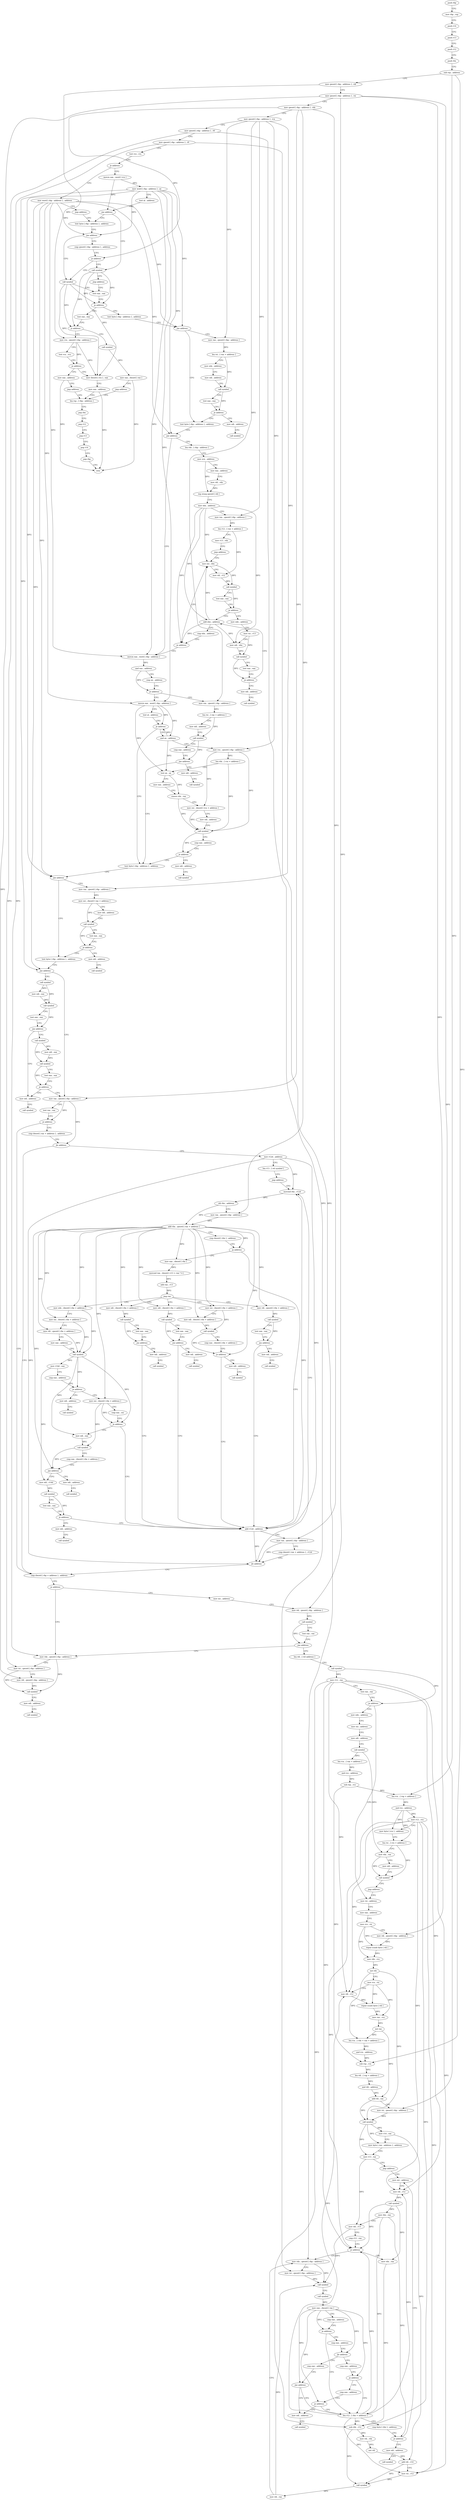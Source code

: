 digraph "func" {
"208084" [label = "push rbp" ]
"208085" [label = "mov rbp , rsp" ]
"208088" [label = "push r14" ]
"208090" [label = "push r13" ]
"208092" [label = "push r12" ]
"208094" [label = "push rbx" ]
"208095" [label = "sub rsp , address" ]
"208102" [label = "mov qword [ rbp - address ] , rdi" ]
"208109" [label = "mov qword [ rbp - address ] , rsi" ]
"208116" [label = "mov qword [ rbp - address ] , rdx" ]
"208123" [label = "mov qword [ rbp - address ] , rcx" ]
"208130" [label = "mov qword [ rbp - address ] , r8" ]
"208137" [label = "mov qword [ rbp - address ] , r9" ]
"208144" [label = "test rcx , rcx" ]
"208147" [label = "je address" ]
"208231" [label = "mov word [ rbp - address ] , address" ]
"208149" [label = "movzx eax , word [ rcx ]" ]
"208240" [label = "jmp address" ]
"208163" [label = "test byte [ rbp - address ] , address" ]
"208152" [label = "mov word [ rbp - address ] , ax" ]
"208159" [label = "test al , address" ]
"208161" [label = "jne address" ]
"208242" [label = "call symbol" ]
"208170" [label = "jne address" ]
"208182" [label = "call symbol" ]
"208172" [label = "cmp qword [ rbp - address ] , address" ]
"208247" [label = "jmp address" ]
"208187" [label = "test eax , eax" ]
"208180" [label = "je address" ]
"208189" [label = "je address" ]
"208258" [label = "test byte [ rbp - address ] , address" ]
"208191" [label = "test eax , eax" ]
"208265" [label = "jne address" ]
"208440" [label = "mov rax , qword [ rbp - address ]" ]
"208271" [label = "test byte [ rbp - address ] , address" ]
"208193" [label = "js address" ]
"208249" [label = "call symbol" ]
"208195" [label = "mov rcx , qword [ rbp - address ]" ]
"208447" [label = "lea rsi , [ rax + address ]" ]
"208454" [label = "mov edx , address" ]
"208459" [label = "mov edi , address" ]
"208464" [label = "call symbol" ]
"208469" [label = "test eax , eax" ]
"208471" [label = "je address" ]
"208477" [label = "mov edi , address" ]
"208278" [label = "jne address" ]
"208487" [label = "lea rdx , [ rbp - address ]" ]
"208284" [label = "movzx eax , word [ rbp - address ]" ]
"208254" [label = "mov eax , dword [ rax ]" ]
"208256" [label = "jmp address" ]
"208218" [label = "lea rsp , [ rbp - address ]" ]
"208202" [label = "test rcx , rcx" ]
"208205" [label = "je address" ]
"209355" [label = "mov eax , address" ]
"208211" [label = "mov dword [ rcx ] , eax" ]
"208482" [label = "call symbol" ]
"208494" [label = "mov ecx , address" ]
"208499" [label = "mov eax , address" ]
"208504" [label = "mov rdi , rdx" ]
"208507" [label = "rep stosq qword [ rdi ]" ]
"208510" [label = "mov ebx , address" ]
"208515" [label = "mov rax , qword [ rbp - address ]" ]
"208522" [label = "lea r12 , [ rax + address ]" ]
"208526" [label = "mov r13 , rdx" ]
"208529" [label = "jmp address" ]
"208543" [label = "mov esi , ebx" ]
"208291" [label = "and eax , address" ]
"208294" [label = "cmp ax , address" ]
"208298" [label = "je address" ]
"208586" [label = "mov rax , qword [ rbp - address ]" ]
"208304" [label = "movzx eax , word [ rbp - address ]" ]
"208222" [label = "pop rbx" ]
"208223" [label = "pop r12" ]
"208225" [label = "pop r13" ]
"208227" [label = "pop r14" ]
"208229" [label = "pop rbp" ]
"208230" [label = "retn" ]
"209360" [label = "jmp address" ]
"208213" [label = "mov eax , address" ]
"208545" [label = "mov rdi , r12" ]
"208548" [label = "call symbol" ]
"208553" [label = "test eax , eax" ]
"208555" [label = "je address" ]
"208531" [label = "add ebx , address" ]
"208557" [label = "mov edx , address" ]
"208593" [label = "lea rsi , [ rax + address ]" ]
"208600" [label = "mov edi , address" ]
"208605" [label = "call symbol" ]
"208610" [label = "cmp eax , address" ]
"208613" [label = "jne address" ]
"208370" [label = "test byte [ rbp - address ] , address" ]
"208619" [label = "mov edi , address" ]
"208311" [label = "test al , address" ]
"208313" [label = "je address" ]
"208315" [label = "and ax , address" ]
"208534" [label = "cmp ebx , address" ]
"208537" [label = "je address" ]
"208562" [label = "mov rsi , r13" ]
"208565" [label = "mov edi , ebx" ]
"208567" [label = "call symbol" ]
"208572" [label = "test eax , eax" ]
"208574" [label = "je address" ]
"208576" [label = "mov edi , address" ]
"208377" [label = "jne address" ]
"208639" [label = "mov rax , qword [ rbp - address ]" ]
"208383" [label = "test byte [ rbp - address ] , address" ]
"208624" [label = "call symbol" ]
"208319" [label = "mov rcx , qword [ rbp - address ]" ]
"208326" [label = "lea rdx , [ rcx + address ]" ]
"208333" [label = "test ax , ax" ]
"208336" [label = "mov eax , address" ]
"208341" [label = "cmove rdx , rax" ]
"208345" [label = "mov esi , dword [ rcx + address ]" ]
"208351" [label = "mov edi , address" ]
"208356" [label = "call symbol" ]
"208361" [label = "cmp eax , address" ]
"208364" [label = "je address" ]
"208629" [label = "mov edi , address" ]
"208581" [label = "call symbol" ]
"208646" [label = "mov esi , dword [ rax + address ]" ]
"208649" [label = "mov edi , address" ]
"208654" [label = "call symbol" ]
"208659" [label = "test eax , eax" ]
"208661" [label = "je address" ]
"208667" [label = "mov edi , address" ]
"208390" [label = "jne address" ]
"208677" [label = "call symbol" ]
"208396" [label = "mov rax , qword [ rbp - address ]" ]
"208634" [label = "call symbol" ]
"208672" [label = "call symbol" ]
"208682" [label = "mov edi , eax" ]
"208684" [label = "call symbol" ]
"208689" [label = "test eax , eax" ]
"208691" [label = "jne address" ]
"208713" [label = "mov edi , address" ]
"208693" [label = "call symbol" ]
"208403" [label = "test rax , rax" ]
"208406" [label = "je address" ]
"208973" [label = "cmp dword [ rbp + address ] , address" ]
"208412" [label = "cmp dword [ rax + address ] , address" ]
"208718" [label = "call symbol" ]
"208698" [label = "mov edi , eax" ]
"208700" [label = "call symbol" ]
"208705" [label = "test eax , eax" ]
"208707" [label = "je address" ]
"208977" [label = "je address" ]
"209121" [label = "mov rdx , qword [ rbp - address ]" ]
"208983" [label = "mov esi , address" ]
"208416" [label = "jle address" ]
"208422" [label = "mov r12d , address" ]
"209128" [label = "mov rsi , qword [ rbp - address ]" ]
"209135" [label = "mov rdi , qword [ rbp - address ]" ]
"209142" [label = "call symbol" ]
"209147" [label = "mov edi , address" ]
"209152" [label = "call symbol" ]
"208988" [label = "mov rdi , qword [ rbp - address ]" ]
"208995" [label = "call symbol" ]
"209000" [label = "test rax , rax" ]
"209003" [label = "jne address" ]
"209005" [label = "lea rdi , [ rel address ]" ]
"208428" [label = "lea r13 , [ rel symbol ]" ]
"208435" [label = "jmp address" ]
"208756" [label = "movsxd rbx , r12d" ]
"209012" [label = "call symbol" ]
"209017" [label = "mov r12 , rax" ]
"209020" [label = "test rax , rax" ]
"209023" [label = "je address" ]
"209157" [label = "mov edx , address" ]
"209029" [label = "mov rsi , address" ]
"208759" [label = "shl rbx , address" ]
"208763" [label = "mov rax , qword [ rbp - address ]" ]
"208770" [label = "add rbx , qword [ rax + address ]" ]
"208774" [label = "cmp dword [ rbx ] , address" ]
"208777" [label = "ja address" ]
"208735" [label = "add r12d , address" ]
"208779" [label = "mov eax , dword [ rbx ]" ]
"209162" [label = "mov esi , address" ]
"209167" [label = "mov edi , address" ]
"209172" [label = "call symbol" ]
"209177" [label = "lea rcx , [ rax + address ]" ]
"209181" [label = "and rcx , address" ]
"209185" [label = "sub rsp , rcx" ]
"209188" [label = "lea rcx , [ rsp + address ]" ]
"209193" [label = "and rcx , address" ]
"209197" [label = "mov r12 , rcx" ]
"209200" [label = "mov byte [ rcx ] , address" ]
"209203" [label = "lea rsi , [ rcx + address ]" ]
"209207" [label = "mov rdx , rax" ]
"209210" [label = "mov edi , address" ]
"209215" [label = "call symbol" ]
"209220" [label = "jmp address" ]
"209036" [label = "mov eax , address" ]
"209041" [label = "mov rcx , rsi" ]
"209044" [label = "mov rdi , qword [ rbp - address ]" ]
"209051" [label = "repne scasb byte [ rdi ]" ]
"209053" [label = "mov rdx , rcx" ]
"209056" [label = "not rdx" ]
"209059" [label = "mov rcx , rsi" ]
"209062" [label = "mov rdi , r12" ]
"209065" [label = "repne scasb byte [ rdi ]" ]
"209067" [label = "mov rax , rcx" ]
"209070" [label = "not rax" ]
"209073" [label = "lea rcx , [ rdx + rax + address ]" ]
"209078" [label = "and rcx , address" ]
"209082" [label = "sub rsp , rcx" ]
"209085" [label = "lea rdi , [ rsp + address ]" ]
"209090" [label = "and rdi , address" ]
"209094" [label = "add rdi , rax" ]
"209097" [label = "mov rsi , qword [ rbp - address ]" ]
"209104" [label = "call symbol" ]
"209109" [label = "mov r14 , rax" ]
"209112" [label = "mov byte [ rax - address ] , address" ]
"209116" [label = "mov r13 , rax" ]
"209119" [label = "jmp address" ]
"209239" [label = "mov esi , address" ]
"208739" [label = "mov rax , qword [ rbp - address ]" ]
"208746" [label = "cmp dword [ rax + address ] , r12d" ]
"208750" [label = "jle address" ]
"208781" [label = "movsxd rax , dword [ r13 + rax * 4 ]" ]
"208786" [label = "add rax , r13" ]
"208789" [label = "jmp rax" ]
"208723" [label = "mov edi , dword [ rbx + address ]" ]
"208801" [label = "mov edx , dword [ rbx + address ]" ]
"208890" [label = "mov esi , dword [ rbx + address ]" ]
"208920" [label = "mov rdi , qword [ rbx + address ]" ]
"208947" [label = "mov edi , dword [ rbx + address ]" ]
"209244" [label = "mov rdi , r12" ]
"209247" [label = "call symbol" ]
"209252" [label = "mov rbx , rax" ]
"209255" [label = "mov rdi , r13" ]
"209258" [label = "cmp r12 , rax" ]
"209261" [label = "je address" ]
"209289" [label = "mov rdx , qword [ rbp - address ]" ]
"209263" [label = "mov rdx , rax" ]
"208726" [label = "call symbol" ]
"208731" [label = "test eax , eax" ]
"208733" [label = "jne address" ]
"208791" [label = "mov edi , address" ]
"208804" [label = "mov esi , dword [ rbx + address ]" ]
"208807" [label = "mov rdi , qword [ rbx + address ]" ]
"208811" [label = "mov eax , address" ]
"208816" [label = "call symbol" ]
"208821" [label = "mov r14d , eax" ]
"208824" [label = "cmp eax , address" ]
"208827" [label = "je address" ]
"208870" [label = "mov edi , address" ]
"208829" [label = "mov esi , dword [ rbx + address ]" ]
"208893" [label = "mov edi , dword [ rbx + address ]" ]
"208896" [label = "call symbol" ]
"208901" [label = "cmp eax , dword [ rbx + address ]" ]
"208904" [label = "je address" ]
"208910" [label = "mov edi , address" ]
"208924" [label = "call symbol" ]
"208929" [label = "test eax , eax" ]
"208931" [label = "jns address" ]
"208937" [label = "mov edi , address" ]
"208950" [label = "call symbol" ]
"208955" [label = "test eax , eax" ]
"208957" [label = "jns address" ]
"208963" [label = "mov edi , address" ]
"209296" [label = "mov rsi , qword [ rbp - address ]" ]
"209303" [label = "call symbol" ]
"209308" [label = "call symbol" ]
"209313" [label = "mov eax , dword [ rax ]" ]
"209315" [label = "cmp eax , address" ]
"209318" [label = "je address" ]
"209230" [label = "lea r12 , [ rbx + address ]" ]
"209320" [label = "cmp eax , address" ]
"209266" [label = "sub rdx , r12" ]
"209269" [label = "mov rdi , rdx" ]
"209272" [label = "not rdi" ]
"209275" [label = "add rdi , r14" ]
"209278" [label = "mov rsi , r12" ]
"209281" [label = "call symbol" ]
"209286" [label = "mov rdi , rax" ]
"208796" [label = "call symbol" ]
"208875" [label = "call symbol" ]
"208832" [label = "cmp eax , esi" ]
"208834" [label = "je address" ]
"208836" [label = "mov edi , eax" ]
"208915" [label = "call symbol" ]
"208942" [label = "call symbol" ]
"208968" [label = "call symbol" ]
"209234" [label = "cmp byte [ rbx ] , address" ]
"209237" [label = "je address" ]
"209345" [label = "mov edi , address" ]
"209323" [label = "jle address" ]
"209225" [label = "cmp eax , address" ]
"209325" [label = "cmp eax , address" ]
"208838" [label = "call symbol" ]
"208843" [label = "cmp eax , dword [ rbx + address ]" ]
"208846" [label = "jne address" ]
"208880" [label = "mov edi , address" ]
"208848" [label = "mov edi , r14d" ]
"209350" [label = "call symbol" ]
"209228" [label = "jne address" ]
"209335" [label = "mov edi , address" ]
"209328" [label = "je address" ]
"209330" [label = "cmp eax , address" ]
"208885" [label = "call symbol" ]
"208851" [label = "call symbol" ]
"208856" [label = "test eax , eax" ]
"208858" [label = "je address" ]
"208860" [label = "mov edi , address" ]
"209340" [label = "call symbol" ]
"209333" [label = "je address" ]
"208865" [label = "call symbol" ]
"208084" -> "208085" [ label = "CFG" ]
"208085" -> "208088" [ label = "CFG" ]
"208088" -> "208090" [ label = "CFG" ]
"208090" -> "208092" [ label = "CFG" ]
"208092" -> "208094" [ label = "CFG" ]
"208094" -> "208095" [ label = "CFG" ]
"208095" -> "208102" [ label = "CFG" ]
"208095" -> "209188" [ label = "DFG" ]
"208095" -> "209082" [ label = "DFG" ]
"208102" -> "208109" [ label = "CFG" ]
"208102" -> "208195" [ label = "DFG" ]
"208109" -> "208116" [ label = "CFG" ]
"208109" -> "209135" [ label = "DFG" ]
"208109" -> "208988" [ label = "DFG" ]
"208109" -> "209044" [ label = "DFG" ]
"208109" -> "209097" [ label = "DFG" ]
"208116" -> "208123" [ label = "CFG" ]
"208116" -> "208180" [ label = "DFG" ]
"208116" -> "208396" [ label = "DFG" ]
"208116" -> "208763" [ label = "DFG" ]
"208116" -> "208739" [ label = "DFG" ]
"208123" -> "208130" [ label = "CFG" ]
"208123" -> "208440" [ label = "DFG" ]
"208123" -> "208586" [ label = "DFG" ]
"208123" -> "208515" [ label = "DFG" ]
"208123" -> "208319" [ label = "DFG" ]
"208123" -> "208639" [ label = "DFG" ]
"208130" -> "208137" [ label = "CFG" ]
"208130" -> "209128" [ label = "DFG" ]
"208130" -> "209296" [ label = "DFG" ]
"208137" -> "208144" [ label = "CFG" ]
"208137" -> "209121" [ label = "DFG" ]
"208137" -> "209289" [ label = "DFG" ]
"208144" -> "208147" [ label = "CFG" ]
"208147" -> "208231" [ label = "CFG" ]
"208147" -> "208149" [ label = "CFG" ]
"208231" -> "208240" [ label = "CFG" ]
"208231" -> "208170" [ label = "DFG" ]
"208231" -> "208265" [ label = "DFG" ]
"208231" -> "208278" [ label = "DFG" ]
"208231" -> "208284" [ label = "DFG" ]
"208231" -> "208304" [ label = "DFG" ]
"208231" -> "208377" [ label = "DFG" ]
"208231" -> "208390" [ label = "DFG" ]
"208149" -> "208152" [ label = "DFG" ]
"208149" -> "208161" [ label = "DFG" ]
"208240" -> "208163" [ label = "CFG" ]
"208163" -> "208170" [ label = "CFG" ]
"208152" -> "208159" [ label = "CFG" ]
"208152" -> "208170" [ label = "DFG" ]
"208152" -> "208265" [ label = "DFG" ]
"208152" -> "208278" [ label = "DFG" ]
"208152" -> "208284" [ label = "DFG" ]
"208152" -> "208304" [ label = "DFG" ]
"208152" -> "208377" [ label = "DFG" ]
"208152" -> "208390" [ label = "DFG" ]
"208159" -> "208161" [ label = "CFG" ]
"208161" -> "208242" [ label = "CFG" ]
"208161" -> "208163" [ label = "CFG" ]
"208242" -> "208247" [ label = "CFG" ]
"208242" -> "208189" [ label = "DFG" ]
"208242" -> "208193" [ label = "DFG" ]
"208242" -> "208211" [ label = "DFG" ]
"208170" -> "208182" [ label = "CFG" ]
"208170" -> "208172" [ label = "CFG" ]
"208182" -> "208187" [ label = "CFG" ]
"208182" -> "208189" [ label = "DFG" ]
"208182" -> "208193" [ label = "DFG" ]
"208182" -> "208211" [ label = "DFG" ]
"208172" -> "208180" [ label = "CFG" ]
"208247" -> "208187" [ label = "CFG" ]
"208187" -> "208189" [ label = "CFG" ]
"208180" -> "208242" [ label = "CFG" ]
"208180" -> "208182" [ label = "CFG" ]
"208189" -> "208258" [ label = "CFG" ]
"208189" -> "208191" [ label = "CFG" ]
"208258" -> "208265" [ label = "CFG" ]
"208191" -> "208193" [ label = "CFG" ]
"208265" -> "208440" [ label = "CFG" ]
"208265" -> "208271" [ label = "CFG" ]
"208440" -> "208447" [ label = "DFG" ]
"208271" -> "208278" [ label = "CFG" ]
"208193" -> "208249" [ label = "CFG" ]
"208193" -> "208195" [ label = "CFG" ]
"208249" -> "208254" [ label = "DFG" ]
"208195" -> "208202" [ label = "CFG" ]
"208195" -> "208205" [ label = "DFG" ]
"208195" -> "208211" [ label = "DFG" ]
"208447" -> "208454" [ label = "CFG" ]
"208447" -> "208464" [ label = "DFG" ]
"208454" -> "208459" [ label = "CFG" ]
"208459" -> "208464" [ label = "CFG" ]
"208464" -> "208469" [ label = "CFG" ]
"208464" -> "208471" [ label = "DFG" ]
"208469" -> "208471" [ label = "CFG" ]
"208471" -> "208271" [ label = "CFG" ]
"208471" -> "208477" [ label = "CFG" ]
"208477" -> "208482" [ label = "CFG" ]
"208278" -> "208487" [ label = "CFG" ]
"208278" -> "208284" [ label = "CFG" ]
"208487" -> "208494" [ label = "CFG" ]
"208284" -> "208291" [ label = "DFG" ]
"208254" -> "208256" [ label = "CFG" ]
"208254" -> "208230" [ label = "DFG" ]
"208256" -> "208218" [ label = "CFG" ]
"208218" -> "208222" [ label = "CFG" ]
"208202" -> "208205" [ label = "CFG" ]
"208205" -> "209355" [ label = "CFG" ]
"208205" -> "208211" [ label = "CFG" ]
"209355" -> "209360" [ label = "CFG" ]
"209355" -> "208230" [ label = "DFG" ]
"208211" -> "208213" [ label = "CFG" ]
"208494" -> "208499" [ label = "CFG" ]
"208494" -> "208507" [ label = "DFG" ]
"208499" -> "208504" [ label = "CFG" ]
"208504" -> "208507" [ label = "DFG" ]
"208507" -> "208510" [ label = "CFG" ]
"208510" -> "208515" [ label = "CFG" ]
"208510" -> "208543" [ label = "DFG" ]
"208510" -> "208531" [ label = "DFG" ]
"208510" -> "208537" [ label = "DFG" ]
"208510" -> "208565" [ label = "DFG" ]
"208515" -> "208522" [ label = "DFG" ]
"208522" -> "208526" [ label = "CFG" ]
"208522" -> "208545" [ label = "DFG" ]
"208526" -> "208529" [ label = "CFG" ]
"208529" -> "208543" [ label = "CFG" ]
"208543" -> "208545" [ label = "CFG" ]
"208543" -> "208548" [ label = "DFG" ]
"208291" -> "208294" [ label = "CFG" ]
"208291" -> "208298" [ label = "DFG" ]
"208294" -> "208298" [ label = "CFG" ]
"208298" -> "208586" [ label = "CFG" ]
"208298" -> "208304" [ label = "CFG" ]
"208586" -> "208593" [ label = "DFG" ]
"208304" -> "208311" [ label = "CFG" ]
"208304" -> "208313" [ label = "DFG" ]
"208304" -> "208315" [ label = "DFG" ]
"208304" -> "208333" [ label = "DFG" ]
"208222" -> "208223" [ label = "CFG" ]
"208223" -> "208225" [ label = "CFG" ]
"208225" -> "208227" [ label = "CFG" ]
"208227" -> "208229" [ label = "CFG" ]
"208229" -> "208230" [ label = "CFG" ]
"209360" -> "208218" [ label = "CFG" ]
"208213" -> "208218" [ label = "CFG" ]
"208213" -> "208230" [ label = "DFG" ]
"208545" -> "208548" [ label = "DFG" ]
"208548" -> "208553" [ label = "CFG" ]
"208548" -> "208555" [ label = "DFG" ]
"208553" -> "208555" [ label = "CFG" ]
"208555" -> "208531" [ label = "CFG" ]
"208555" -> "208557" [ label = "CFG" ]
"208531" -> "208534" [ label = "CFG" ]
"208531" -> "208543" [ label = "DFG" ]
"208531" -> "208537" [ label = "DFG" ]
"208531" -> "208565" [ label = "DFG" ]
"208557" -> "208562" [ label = "CFG" ]
"208593" -> "208600" [ label = "CFG" ]
"208593" -> "208605" [ label = "DFG" ]
"208600" -> "208605" [ label = "CFG" ]
"208605" -> "208610" [ label = "CFG" ]
"208605" -> "208613" [ label = "DFG" ]
"208610" -> "208613" [ label = "CFG" ]
"208613" -> "208370" [ label = "CFG" ]
"208613" -> "208619" [ label = "CFG" ]
"208370" -> "208377" [ label = "CFG" ]
"208619" -> "208624" [ label = "CFG" ]
"208311" -> "208313" [ label = "CFG" ]
"208313" -> "208370" [ label = "CFG" ]
"208313" -> "208315" [ label = "CFG" ]
"208315" -> "208319" [ label = "CFG" ]
"208315" -> "208313" [ label = "DFG" ]
"208315" -> "208333" [ label = "DFG" ]
"208534" -> "208537" [ label = "CFG" ]
"208537" -> "208284" [ label = "CFG" ]
"208537" -> "208543" [ label = "CFG" ]
"208562" -> "208565" [ label = "CFG" ]
"208562" -> "208567" [ label = "DFG" ]
"208565" -> "208567" [ label = "DFG" ]
"208567" -> "208572" [ label = "CFG" ]
"208567" -> "208574" [ label = "DFG" ]
"208572" -> "208574" [ label = "CFG" ]
"208574" -> "208531" [ label = "CFG" ]
"208574" -> "208576" [ label = "CFG" ]
"208576" -> "208581" [ label = "CFG" ]
"208377" -> "208639" [ label = "CFG" ]
"208377" -> "208383" [ label = "CFG" ]
"208639" -> "208646" [ label = "DFG" ]
"208383" -> "208390" [ label = "CFG" ]
"208319" -> "208326" [ label = "DFG" ]
"208319" -> "208345" [ label = "DFG" ]
"208319" -> "208356" [ label = "DFG" ]
"208326" -> "208333" [ label = "CFG" ]
"208326" -> "208356" [ label = "DFG" ]
"208333" -> "208336" [ label = "CFG" ]
"208333" -> "208341" [ label = "DFG" ]
"208336" -> "208341" [ label = "CFG" ]
"208341" -> "208345" [ label = "CFG" ]
"208341" -> "208356" [ label = "DFG" ]
"208345" -> "208351" [ label = "CFG" ]
"208345" -> "208356" [ label = "DFG" ]
"208351" -> "208356" [ label = "CFG" ]
"208356" -> "208361" [ label = "CFG" ]
"208356" -> "208364" [ label = "DFG" ]
"208361" -> "208364" [ label = "CFG" ]
"208364" -> "208629" [ label = "CFG" ]
"208364" -> "208370" [ label = "CFG" ]
"208629" -> "208634" [ label = "CFG" ]
"208646" -> "208649" [ label = "CFG" ]
"208646" -> "208654" [ label = "DFG" ]
"208649" -> "208654" [ label = "CFG" ]
"208654" -> "208659" [ label = "CFG" ]
"208654" -> "208661" [ label = "DFG" ]
"208659" -> "208661" [ label = "CFG" ]
"208661" -> "208383" [ label = "CFG" ]
"208661" -> "208667" [ label = "CFG" ]
"208667" -> "208672" [ label = "CFG" ]
"208390" -> "208677" [ label = "CFG" ]
"208390" -> "208396" [ label = "CFG" ]
"208677" -> "208682" [ label = "DFG" ]
"208677" -> "208684" [ label = "DFG" ]
"208396" -> "208403" [ label = "CFG" ]
"208396" -> "208406" [ label = "DFG" ]
"208396" -> "208416" [ label = "DFG" ]
"208682" -> "208684" [ label = "DFG" ]
"208684" -> "208689" [ label = "CFG" ]
"208684" -> "208691" [ label = "DFG" ]
"208689" -> "208691" [ label = "CFG" ]
"208691" -> "208713" [ label = "CFG" ]
"208691" -> "208693" [ label = "CFG" ]
"208713" -> "208718" [ label = "CFG" ]
"208693" -> "208698" [ label = "DFG" ]
"208693" -> "208700" [ label = "DFG" ]
"208403" -> "208406" [ label = "CFG" ]
"208406" -> "208973" [ label = "CFG" ]
"208406" -> "208412" [ label = "CFG" ]
"208973" -> "208977" [ label = "CFG" ]
"208412" -> "208416" [ label = "CFG" ]
"208698" -> "208700" [ label = "DFG" ]
"208700" -> "208705" [ label = "CFG" ]
"208700" -> "208707" [ label = "DFG" ]
"208705" -> "208707" [ label = "CFG" ]
"208707" -> "208396" [ label = "CFG" ]
"208707" -> "208713" [ label = "CFG" ]
"208977" -> "209121" [ label = "CFG" ]
"208977" -> "208983" [ label = "CFG" ]
"209121" -> "209128" [ label = "CFG" ]
"209121" -> "209142" [ label = "DFG" ]
"208983" -> "208988" [ label = "CFG" ]
"208416" -> "208973" [ label = "CFG" ]
"208416" -> "208422" [ label = "CFG" ]
"208422" -> "208428" [ label = "CFG" ]
"208422" -> "208756" [ label = "DFG" ]
"208422" -> "208735" [ label = "DFG" ]
"208422" -> "208750" [ label = "DFG" ]
"209128" -> "209135" [ label = "CFG" ]
"209128" -> "209142" [ label = "DFG" ]
"209135" -> "209142" [ label = "DFG" ]
"209142" -> "209147" [ label = "CFG" ]
"209147" -> "209152" [ label = "CFG" ]
"208988" -> "208995" [ label = "DFG" ]
"208995" -> "209000" [ label = "CFG" ]
"208995" -> "209003" [ label = "DFG" ]
"209000" -> "209003" [ label = "CFG" ]
"209003" -> "209121" [ label = "CFG" ]
"209003" -> "209005" [ label = "CFG" ]
"209005" -> "209012" [ label = "CFG" ]
"208428" -> "208435" [ label = "CFG" ]
"208435" -> "208756" [ label = "CFG" ]
"208756" -> "208759" [ label = "DFG" ]
"209012" -> "209017" [ label = "DFG" ]
"209012" -> "209023" [ label = "DFG" ]
"209017" -> "209020" [ label = "CFG" ]
"209017" -> "209062" [ label = "DFG" ]
"209017" -> "209244" [ label = "DFG" ]
"209017" -> "209261" [ label = "DFG" ]
"209017" -> "209266" [ label = "DFG" ]
"209017" -> "209278" [ label = "DFG" ]
"209020" -> "209023" [ label = "CFG" ]
"209023" -> "209157" [ label = "CFG" ]
"209023" -> "209029" [ label = "CFG" ]
"209157" -> "209162" [ label = "CFG" ]
"209029" -> "209036" [ label = "CFG" ]
"208759" -> "208763" [ label = "CFG" ]
"208759" -> "208770" [ label = "DFG" ]
"208763" -> "208770" [ label = "DFG" ]
"208770" -> "208774" [ label = "CFG" ]
"208770" -> "208777" [ label = "DFG" ]
"208770" -> "208779" [ label = "DFG" ]
"208770" -> "208723" [ label = "DFG" ]
"208770" -> "208801" [ label = "DFG" ]
"208770" -> "208804" [ label = "DFG" ]
"208770" -> "208807" [ label = "DFG" ]
"208770" -> "208890" [ label = "DFG" ]
"208770" -> "208893" [ label = "DFG" ]
"208770" -> "208904" [ label = "DFG" ]
"208770" -> "208920" [ label = "DFG" ]
"208770" -> "208947" [ label = "DFG" ]
"208770" -> "208829" [ label = "DFG" ]
"208770" -> "208846" [ label = "DFG" ]
"208774" -> "208777" [ label = "CFG" ]
"208777" -> "208735" [ label = "CFG" ]
"208777" -> "208779" [ label = "CFG" ]
"208735" -> "208739" [ label = "CFG" ]
"208735" -> "208756" [ label = "DFG" ]
"208735" -> "208750" [ label = "DFG" ]
"208779" -> "208781" [ label = "DFG" ]
"209162" -> "209167" [ label = "CFG" ]
"209167" -> "209172" [ label = "CFG" ]
"209172" -> "209177" [ label = "DFG" ]
"209172" -> "209207" [ label = "DFG" ]
"209177" -> "209181" [ label = "DFG" ]
"209181" -> "209185" [ label = "DFG" ]
"209185" -> "209188" [ label = "DFG" ]
"209185" -> "209082" [ label = "DFG" ]
"209188" -> "209193" [ label = "DFG" ]
"209193" -> "209197" [ label = "DFG" ]
"209193" -> "209200" [ label = "DFG" ]
"209193" -> "209203" [ label = "DFG" ]
"209197" -> "209200" [ label = "CFG" ]
"209197" -> "209062" [ label = "DFG" ]
"209197" -> "209244" [ label = "DFG" ]
"209197" -> "209261" [ label = "DFG" ]
"209197" -> "209266" [ label = "DFG" ]
"209197" -> "209278" [ label = "DFG" ]
"209200" -> "209203" [ label = "CFG" ]
"209203" -> "209207" [ label = "CFG" ]
"209203" -> "209215" [ label = "DFG" ]
"209207" -> "209210" [ label = "CFG" ]
"209207" -> "209215" [ label = "DFG" ]
"209210" -> "209215" [ label = "CFG" ]
"209215" -> "209220" [ label = "CFG" ]
"209220" -> "209029" [ label = "CFG" ]
"209036" -> "209041" [ label = "CFG" ]
"209041" -> "209044" [ label = "CFG" ]
"209041" -> "209051" [ label = "DFG" ]
"209041" -> "209053" [ label = "DFG" ]
"209044" -> "209051" [ label = "DFG" ]
"209051" -> "209053" [ label = "DFG" ]
"209053" -> "209056" [ label = "DFG" ]
"209056" -> "209059" [ label = "CFG" ]
"209056" -> "209073" [ label = "DFG" ]
"209056" -> "209104" [ label = "DFG" ]
"209059" -> "209062" [ label = "CFG" ]
"209059" -> "209065" [ label = "DFG" ]
"209059" -> "209067" [ label = "DFG" ]
"209062" -> "209065" [ label = "DFG" ]
"209065" -> "209067" [ label = "DFG" ]
"209067" -> "209070" [ label = "DFG" ]
"209070" -> "209073" [ label = "DFG" ]
"209070" -> "209094" [ label = "DFG" ]
"209073" -> "209078" [ label = "DFG" ]
"209078" -> "209082" [ label = "DFG" ]
"209082" -> "209085" [ label = "DFG" ]
"209085" -> "209090" [ label = "DFG" ]
"209090" -> "209094" [ label = "DFG" ]
"209094" -> "209097" [ label = "CFG" ]
"209094" -> "209104" [ label = "DFG" ]
"209097" -> "209104" [ label = "DFG" ]
"209104" -> "209109" [ label = "DFG" ]
"209104" -> "209112" [ label = "DFG" ]
"209104" -> "209116" [ label = "DFG" ]
"209109" -> "209112" [ label = "CFG" ]
"209109" -> "209275" [ label = "DFG" ]
"209112" -> "209116" [ label = "CFG" ]
"209116" -> "209119" [ label = "CFG" ]
"209116" -> "209255" [ label = "DFG" ]
"209119" -> "209239" [ label = "CFG" ]
"209239" -> "209244" [ label = "CFG" ]
"208739" -> "208746" [ label = "CFG" ]
"208739" -> "208750" [ label = "DFG" ]
"208746" -> "208750" [ label = "CFG" ]
"208750" -> "208973" [ label = "CFG" ]
"208750" -> "208756" [ label = "CFG" ]
"208781" -> "208786" [ label = "DFG" ]
"208786" -> "208789" [ label = "DFG" ]
"208789" -> "208723" [ label = "CFG" ]
"208789" -> "208801" [ label = "CFG" ]
"208789" -> "208890" [ label = "CFG" ]
"208789" -> "208920" [ label = "CFG" ]
"208789" -> "208947" [ label = "CFG" ]
"208723" -> "208726" [ label = "DFG" ]
"208801" -> "208804" [ label = "CFG" ]
"208801" -> "208816" [ label = "DFG" ]
"208890" -> "208893" [ label = "CFG" ]
"208890" -> "208896" [ label = "DFG" ]
"208920" -> "208924" [ label = "DFG" ]
"208947" -> "208950" [ label = "DFG" ]
"209244" -> "209247" [ label = "DFG" ]
"209247" -> "209252" [ label = "DFG" ]
"209247" -> "209261" [ label = "DFG" ]
"209247" -> "209263" [ label = "DFG" ]
"209252" -> "209255" [ label = "CFG" ]
"209252" -> "209230" [ label = "DFG" ]
"209252" -> "209237" [ label = "DFG" ]
"209255" -> "209258" [ label = "CFG" ]
"209255" -> "209303" [ label = "DFG" ]
"209258" -> "209261" [ label = "CFG" ]
"209261" -> "209289" [ label = "CFG" ]
"209261" -> "209263" [ label = "CFG" ]
"209289" -> "209296" [ label = "CFG" ]
"209289" -> "209303" [ label = "DFG" ]
"209263" -> "209266" [ label = "DFG" ]
"208726" -> "208731" [ label = "CFG" ]
"208726" -> "208733" [ label = "DFG" ]
"208731" -> "208733" [ label = "CFG" ]
"208733" -> "208791" [ label = "CFG" ]
"208733" -> "208735" [ label = "CFG" ]
"208791" -> "208796" [ label = "CFG" ]
"208804" -> "208807" [ label = "CFG" ]
"208804" -> "208816" [ label = "DFG" ]
"208807" -> "208811" [ label = "CFG" ]
"208807" -> "208816" [ label = "DFG" ]
"208811" -> "208816" [ label = "CFG" ]
"208816" -> "208821" [ label = "DFG" ]
"208816" -> "208827" [ label = "DFG" ]
"208816" -> "208834" [ label = "DFG" ]
"208816" -> "208836" [ label = "DFG" ]
"208821" -> "208824" [ label = "CFG" ]
"208821" -> "208848" [ label = "DFG" ]
"208824" -> "208827" [ label = "CFG" ]
"208827" -> "208870" [ label = "CFG" ]
"208827" -> "208829" [ label = "CFG" ]
"208870" -> "208875" [ label = "CFG" ]
"208829" -> "208832" [ label = "CFG" ]
"208829" -> "208834" [ label = "DFG" ]
"208829" -> "208838" [ label = "DFG" ]
"208893" -> "208896" [ label = "DFG" ]
"208896" -> "208901" [ label = "CFG" ]
"208896" -> "208904" [ label = "DFG" ]
"208901" -> "208904" [ label = "CFG" ]
"208904" -> "208735" [ label = "CFG" ]
"208904" -> "208910" [ label = "CFG" ]
"208910" -> "208915" [ label = "CFG" ]
"208924" -> "208929" [ label = "CFG" ]
"208924" -> "208931" [ label = "DFG" ]
"208929" -> "208931" [ label = "CFG" ]
"208931" -> "208735" [ label = "CFG" ]
"208931" -> "208937" [ label = "CFG" ]
"208937" -> "208942" [ label = "CFG" ]
"208950" -> "208955" [ label = "CFG" ]
"208950" -> "208957" [ label = "DFG" ]
"208955" -> "208957" [ label = "CFG" ]
"208957" -> "208735" [ label = "CFG" ]
"208957" -> "208963" [ label = "CFG" ]
"208963" -> "208968" [ label = "CFG" ]
"209296" -> "209303" [ label = "DFG" ]
"209303" -> "209308" [ label = "CFG" ]
"209308" -> "209313" [ label = "DFG" ]
"209313" -> "209315" [ label = "CFG" ]
"209313" -> "209318" [ label = "DFG" ]
"209313" -> "209323" [ label = "DFG" ]
"209313" -> "209228" [ label = "DFG" ]
"209313" -> "209328" [ label = "DFG" ]
"209313" -> "209333" [ label = "DFG" ]
"209315" -> "209318" [ label = "CFG" ]
"209318" -> "209230" [ label = "CFG" ]
"209318" -> "209320" [ label = "CFG" ]
"209230" -> "209234" [ label = "CFG" ]
"209230" -> "209062" [ label = "DFG" ]
"209230" -> "209244" [ label = "DFG" ]
"209230" -> "209266" [ label = "DFG" ]
"209230" -> "209278" [ label = "DFG" ]
"209230" -> "209261" [ label = "DFG" ]
"209320" -> "209323" [ label = "CFG" ]
"209266" -> "209269" [ label = "DFG" ]
"209266" -> "209281" [ label = "DFG" ]
"209269" -> "209272" [ label = "DFG" ]
"209272" -> "209275" [ label = "DFG" ]
"209275" -> "209278" [ label = "CFG" ]
"209275" -> "209281" [ label = "DFG" ]
"209278" -> "209281" [ label = "DFG" ]
"209281" -> "209286" [ label = "DFG" ]
"209286" -> "209289" [ label = "CFG" ]
"209286" -> "209303" [ label = "DFG" ]
"208832" -> "208834" [ label = "CFG" ]
"208834" -> "208735" [ label = "CFG" ]
"208834" -> "208836" [ label = "CFG" ]
"208836" -> "208838" [ label = "DFG" ]
"209234" -> "209237" [ label = "CFG" ]
"209237" -> "209345" [ label = "CFG" ]
"209237" -> "209239" [ label = "CFG" ]
"209345" -> "209350" [ label = "CFG" ]
"209323" -> "209225" [ label = "CFG" ]
"209323" -> "209325" [ label = "CFG" ]
"209225" -> "209228" [ label = "CFG" ]
"209325" -> "209328" [ label = "CFG" ]
"208838" -> "208843" [ label = "CFG" ]
"208838" -> "208846" [ label = "DFG" ]
"208843" -> "208846" [ label = "CFG" ]
"208846" -> "208880" [ label = "CFG" ]
"208846" -> "208848" [ label = "CFG" ]
"208880" -> "208885" [ label = "CFG" ]
"208848" -> "208851" [ label = "DFG" ]
"209228" -> "209335" [ label = "CFG" ]
"209228" -> "209230" [ label = "CFG" ]
"209335" -> "209340" [ label = "CFG" ]
"209328" -> "209230" [ label = "CFG" ]
"209328" -> "209330" [ label = "CFG" ]
"209330" -> "209333" [ label = "CFG" ]
"208851" -> "208856" [ label = "CFG" ]
"208851" -> "208858" [ label = "DFG" ]
"208856" -> "208858" [ label = "CFG" ]
"208858" -> "208735" [ label = "CFG" ]
"208858" -> "208860" [ label = "CFG" ]
"208860" -> "208865" [ label = "CFG" ]
"209333" -> "209230" [ label = "CFG" ]
"209333" -> "209335" [ label = "CFG" ]
}
